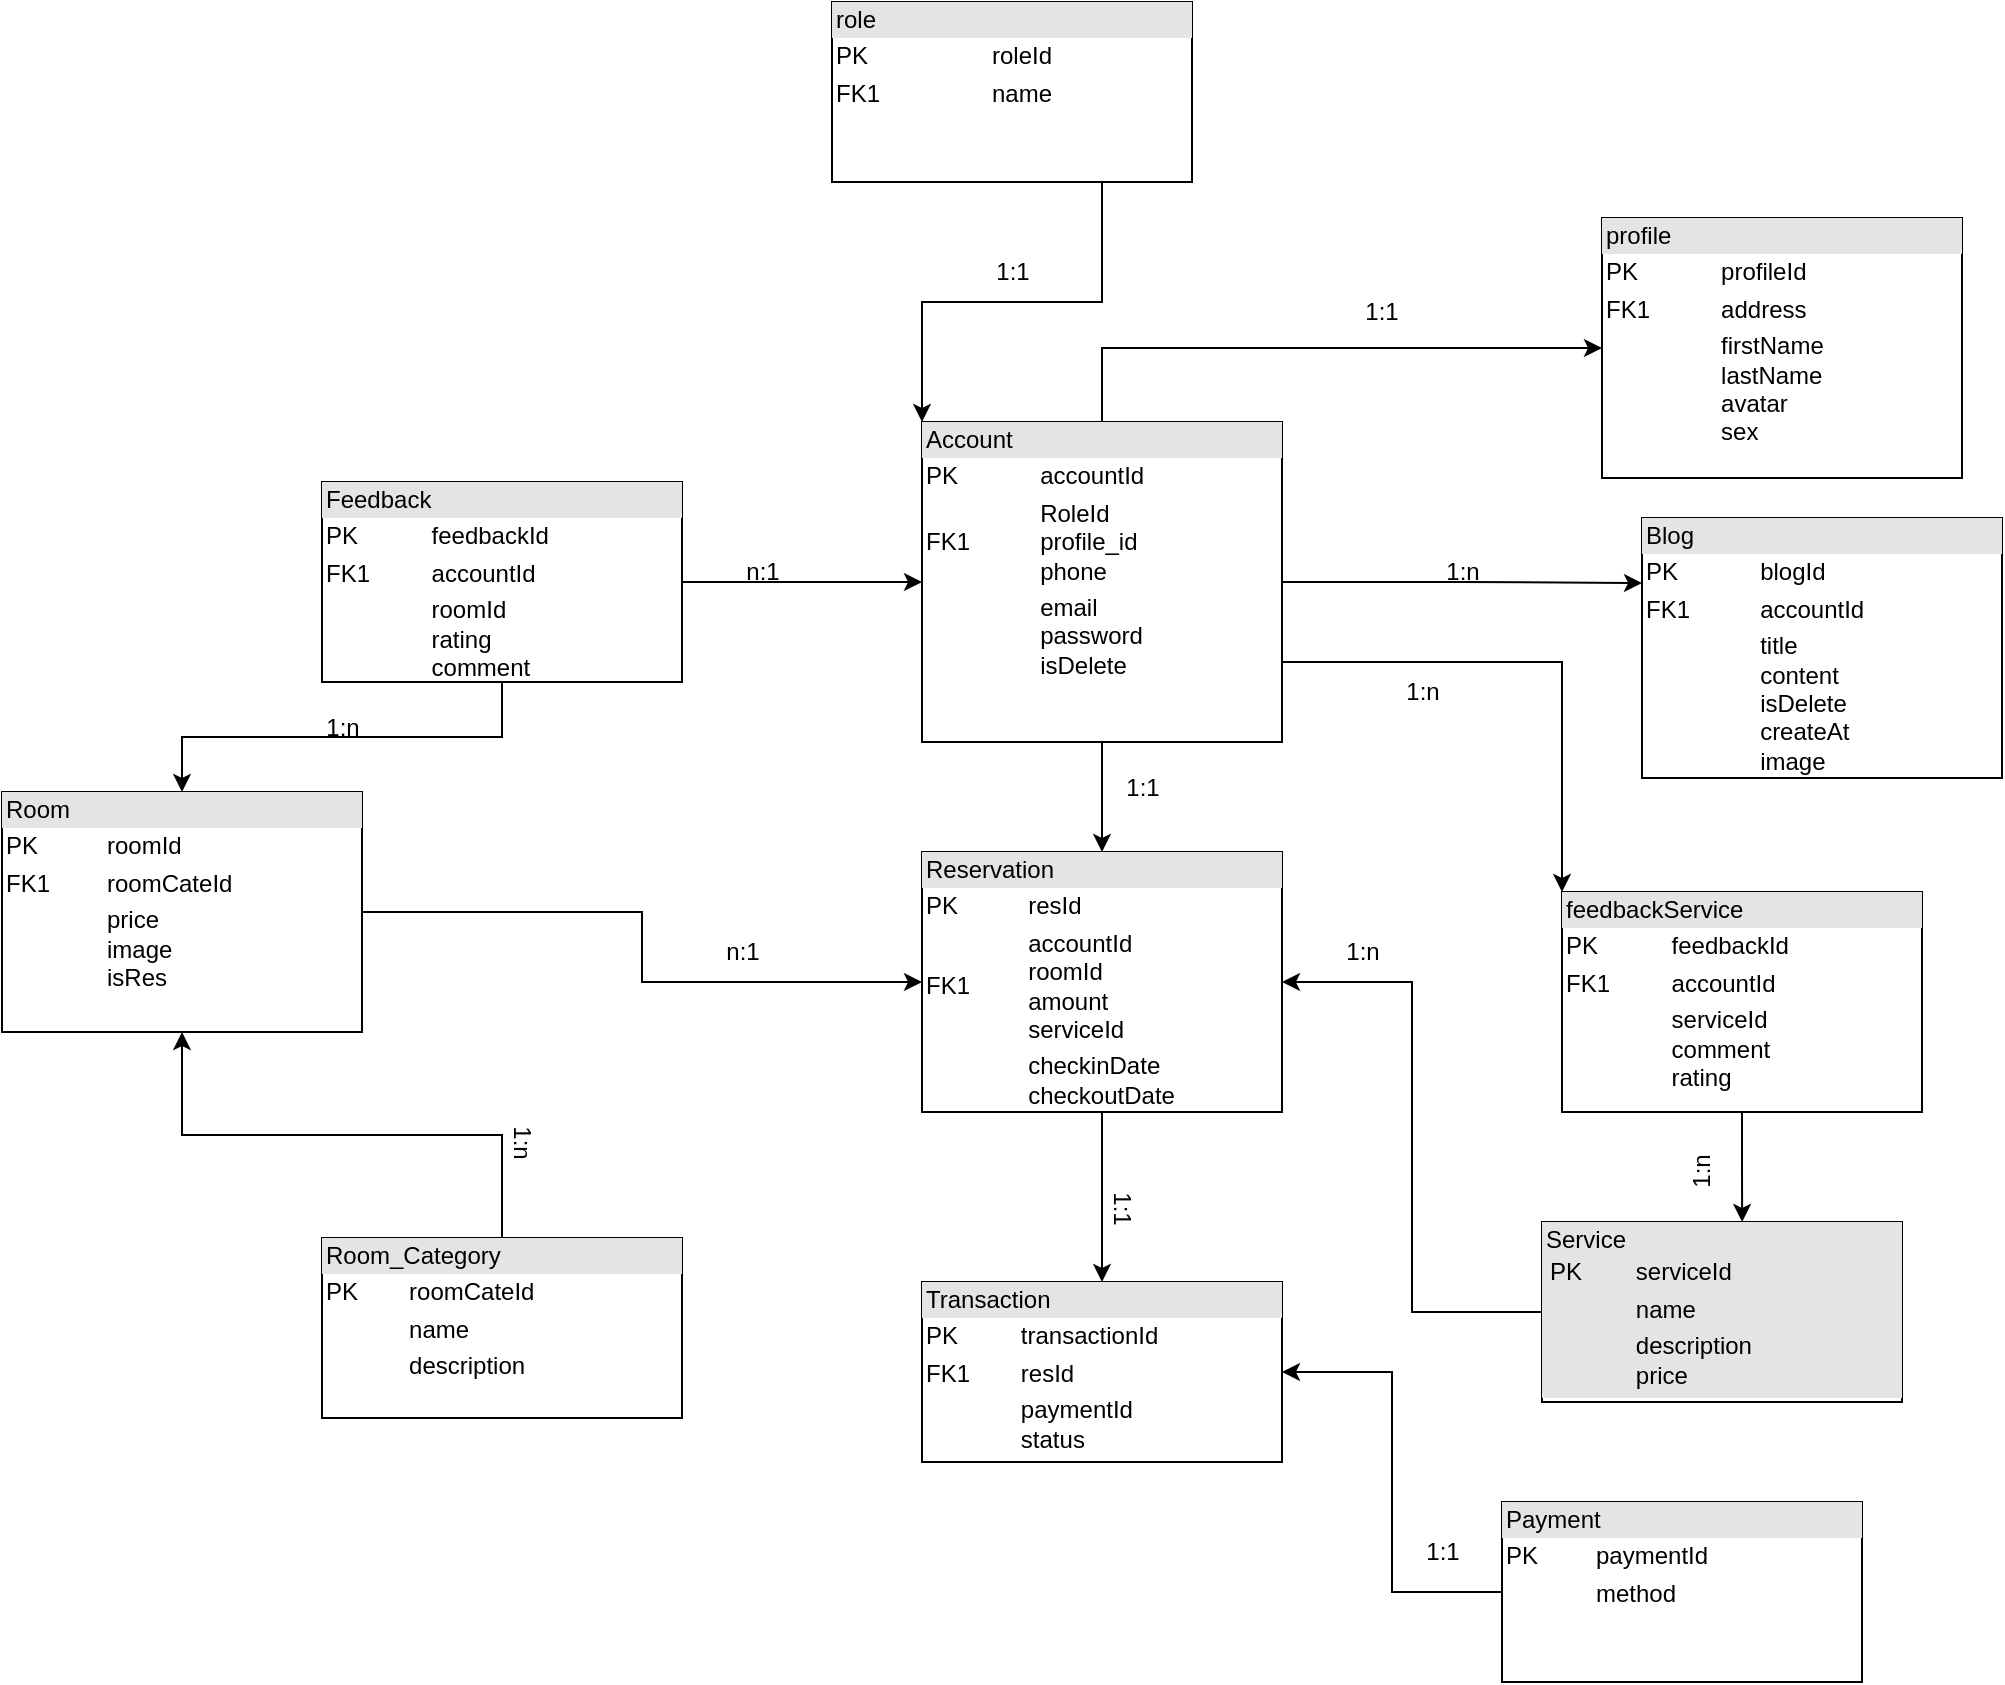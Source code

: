 <mxfile version="21.4.0" type="device">
  <diagram name="Page-1" id="c4acf3e9-155e-7222-9cf6-157b1a14988f">
    <mxGraphModel dx="2350" dy="784" grid="1" gridSize="10" guides="1" tooltips="1" connect="1" arrows="1" fold="1" page="1" pageScale="1" pageWidth="850" pageHeight="1100" background="none" math="0" shadow="0">
      <root>
        <mxCell id="0" />
        <mxCell id="1" parent="0" />
        <mxCell id="cV1qtC-kO3PhUcySRnqA-7" style="edgeStyle=orthogonalEdgeStyle;rounded=0;orthogonalLoop=1;jettySize=auto;html=1;exitX=1;exitY=0.5;exitDx=0;exitDy=0;entryX=0;entryY=0.5;entryDx=0;entryDy=0;" parent="1" source="cV1qtC-kO3PhUcySRnqA-2" target="cV1qtC-kO3PhUcySRnqA-5" edge="1">
          <mxGeometry relative="1" as="geometry" />
        </mxCell>
        <mxCell id="cV1qtC-kO3PhUcySRnqA-2" value="&lt;div style=&quot;box-sizing:border-box;width:100%;background:#e4e4e4;padding:2px;&quot;&gt;Room&lt;/div&gt;&lt;table style=&quot;width:100%;font-size:1em;&quot; cellpadding=&quot;2&quot; cellspacing=&quot;0&quot;&gt;&lt;tbody&gt;&lt;tr&gt;&lt;td&gt;PK&lt;/td&gt;&lt;td&gt;roomId&lt;/td&gt;&lt;/tr&gt;&lt;tr&gt;&lt;td&gt;FK1&lt;/td&gt;&lt;td&gt;roomCateId&lt;/td&gt;&lt;/tr&gt;&lt;tr&gt;&lt;td&gt;&lt;/td&gt;&lt;td&gt;price&lt;br&gt;image&lt;br&gt;isRes&lt;br&gt;&lt;/td&gt;&lt;/tr&gt;&lt;/tbody&gt;&lt;/table&gt;" style="verticalAlign=top;align=left;overflow=fill;html=1;whiteSpace=wrap;" parent="1" vertex="1">
          <mxGeometry x="-170" y="405" width="180" height="120" as="geometry" />
        </mxCell>
        <mxCell id="cV1qtC-kO3PhUcySRnqA-4" style="edgeStyle=orthogonalEdgeStyle;rounded=0;orthogonalLoop=1;jettySize=auto;html=1;exitX=0.5;exitY=0;exitDx=0;exitDy=0;entryX=0.5;entryY=1;entryDx=0;entryDy=0;" parent="1" source="cV1qtC-kO3PhUcySRnqA-3" target="cV1qtC-kO3PhUcySRnqA-2" edge="1">
          <mxGeometry relative="1" as="geometry" />
        </mxCell>
        <mxCell id="cV1qtC-kO3PhUcySRnqA-3" value="&lt;div style=&quot;box-sizing:border-box;width:100%;background:#e4e4e4;padding:2px;&quot;&gt;Room_Category&lt;/div&gt;&lt;table style=&quot;width:100%;font-size:1em;&quot; cellpadding=&quot;2&quot; cellspacing=&quot;0&quot;&gt;&lt;tbody&gt;&lt;tr&gt;&lt;td&gt;PK&lt;/td&gt;&lt;td&gt;roomCateId&lt;/td&gt;&lt;/tr&gt;&lt;tr&gt;&lt;td&gt;&lt;br&gt;&lt;/td&gt;&lt;td&gt;name&lt;/td&gt;&lt;/tr&gt;&lt;tr&gt;&lt;td&gt;&lt;/td&gt;&lt;td&gt;description&lt;/td&gt;&lt;/tr&gt;&lt;/tbody&gt;&lt;/table&gt;" style="verticalAlign=top;align=left;overflow=fill;html=1;whiteSpace=wrap;" parent="1" vertex="1">
          <mxGeometry x="-10" y="628" width="180" height="90" as="geometry" />
        </mxCell>
        <mxCell id="cV1qtC-kO3PhUcySRnqA-8" style="edgeStyle=orthogonalEdgeStyle;rounded=0;orthogonalLoop=1;jettySize=auto;html=1;exitX=0.5;exitY=1;exitDx=0;exitDy=0;" parent="1" source="cV1qtC-kO3PhUcySRnqA-5" target="cV1qtC-kO3PhUcySRnqA-6" edge="1">
          <mxGeometry relative="1" as="geometry" />
        </mxCell>
        <mxCell id="cV1qtC-kO3PhUcySRnqA-5" value="&lt;div style=&quot;box-sizing:border-box;width:100%;background:#e4e4e4;padding:2px;&quot;&gt;Reservation&lt;/div&gt;&lt;table style=&quot;width:100%;font-size:1em;&quot; cellpadding=&quot;2&quot; cellspacing=&quot;0&quot;&gt;&lt;tbody&gt;&lt;tr&gt;&lt;td&gt;PK&lt;/td&gt;&lt;td&gt;resId&lt;/td&gt;&lt;/tr&gt;&lt;tr&gt;&lt;td&gt;FK1&lt;/td&gt;&lt;td&gt;accountId&lt;br&gt;roomId&lt;br&gt;amount&lt;br&gt;serviceId&lt;/td&gt;&lt;/tr&gt;&lt;tr&gt;&lt;td&gt;&lt;span style=&quot;white-space: pre;&quot;&gt;&#x9;&lt;/span&gt;&lt;/td&gt;&lt;td&gt;checkinDate&lt;br&gt;checkoutDate&lt;/td&gt;&lt;/tr&gt;&lt;/tbody&gt;&lt;/table&gt;" style="verticalAlign=top;align=left;overflow=fill;html=1;whiteSpace=wrap;" parent="1" vertex="1">
          <mxGeometry x="290" y="435" width="180" height="130" as="geometry" />
        </mxCell>
        <mxCell id="cV1qtC-kO3PhUcySRnqA-6" value="&lt;div style=&quot;box-sizing:border-box;width:100%;background:#e4e4e4;padding:2px;&quot;&gt;Transaction&lt;/div&gt;&lt;table style=&quot;width:100%;font-size:1em;&quot; cellpadding=&quot;2&quot; cellspacing=&quot;0&quot;&gt;&lt;tbody&gt;&lt;tr&gt;&lt;td&gt;PK&lt;/td&gt;&lt;td&gt;transactionId&lt;/td&gt;&lt;/tr&gt;&lt;tr&gt;&lt;td&gt;FK1&lt;/td&gt;&lt;td&gt;resId&lt;/td&gt;&lt;/tr&gt;&lt;tr&gt;&lt;td&gt;&lt;/td&gt;&lt;td&gt;paymentId&lt;br&gt;status&lt;/td&gt;&lt;/tr&gt;&lt;/tbody&gt;&lt;/table&gt;" style="verticalAlign=top;align=left;overflow=fill;html=1;whiteSpace=wrap;" parent="1" vertex="1">
          <mxGeometry x="290" y="650" width="180" height="90" as="geometry" />
        </mxCell>
        <mxCell id="cV1qtC-kO3PhUcySRnqA-12" style="edgeStyle=orthogonalEdgeStyle;rounded=0;orthogonalLoop=1;jettySize=auto;html=1;exitX=0.5;exitY=1;exitDx=0;exitDy=0;entryX=0.5;entryY=0;entryDx=0;entryDy=0;" parent="1" source="cV1qtC-kO3PhUcySRnqA-11" target="cV1qtC-kO3PhUcySRnqA-5" edge="1">
          <mxGeometry relative="1" as="geometry" />
        </mxCell>
        <mxCell id="cV1qtC-kO3PhUcySRnqA-23" style="edgeStyle=orthogonalEdgeStyle;rounded=0;orthogonalLoop=1;jettySize=auto;html=1;exitX=1;exitY=0.5;exitDx=0;exitDy=0;entryX=0;entryY=0.25;entryDx=0;entryDy=0;" parent="1" source="cV1qtC-kO3PhUcySRnqA-11" target="cV1qtC-kO3PhUcySRnqA-22" edge="1">
          <mxGeometry relative="1" as="geometry">
            <mxPoint x="550" y="199" as="targetPoint" />
          </mxGeometry>
        </mxCell>
        <mxCell id="cV1qtC-kO3PhUcySRnqA-29" style="edgeStyle=orthogonalEdgeStyle;rounded=0;orthogonalLoop=1;jettySize=auto;html=1;exitX=0.5;exitY=0;exitDx=0;exitDy=0;" parent="1" source="cV1qtC-kO3PhUcySRnqA-11" target="cV1qtC-kO3PhUcySRnqA-28" edge="1">
          <mxGeometry relative="1" as="geometry" />
        </mxCell>
        <mxCell id="cV1qtC-kO3PhUcySRnqA-44" style="edgeStyle=orthogonalEdgeStyle;rounded=0;orthogonalLoop=1;jettySize=auto;html=1;exitX=1;exitY=0.75;exitDx=0;exitDy=0;entryX=0;entryY=0;entryDx=0;entryDy=0;" parent="1" source="cV1qtC-kO3PhUcySRnqA-11" target="cV1qtC-kO3PhUcySRnqA-43" edge="1">
          <mxGeometry relative="1" as="geometry" />
        </mxCell>
        <mxCell id="cV1qtC-kO3PhUcySRnqA-11" value="&lt;div style=&quot;box-sizing:border-box;width:100%;background:#e4e4e4;padding:2px;&quot;&gt;Account&lt;/div&gt;&lt;table style=&quot;width:100%;font-size:1em;&quot; cellpadding=&quot;2&quot; cellspacing=&quot;0&quot;&gt;&lt;tbody&gt;&lt;tr&gt;&lt;td&gt;PK&lt;/td&gt;&lt;td&gt;accountId&lt;/td&gt;&lt;/tr&gt;&lt;tr&gt;&lt;td&gt;FK1&lt;/td&gt;&lt;td&gt;RoleId&lt;br&gt;profile_id&lt;br&gt;phone&lt;/td&gt;&lt;/tr&gt;&lt;tr&gt;&lt;td&gt;&lt;/td&gt;&lt;td&gt;email&lt;br&gt;password&lt;br&gt;isDelete&lt;br&gt;&lt;br&gt;&lt;/td&gt;&lt;/tr&gt;&lt;/tbody&gt;&lt;/table&gt;" style="verticalAlign=top;align=left;overflow=fill;html=1;whiteSpace=wrap;" parent="1" vertex="1">
          <mxGeometry x="290" y="220" width="180" height="160" as="geometry" />
        </mxCell>
        <mxCell id="cV1qtC-kO3PhUcySRnqA-14" style="edgeStyle=orthogonalEdgeStyle;rounded=0;orthogonalLoop=1;jettySize=auto;html=1;exitX=0.5;exitY=1;exitDx=0;exitDy=0;entryX=0.5;entryY=0;entryDx=0;entryDy=0;" parent="1" source="cV1qtC-kO3PhUcySRnqA-13" target="cV1qtC-kO3PhUcySRnqA-2" edge="1">
          <mxGeometry relative="1" as="geometry" />
        </mxCell>
        <mxCell id="cV1qtC-kO3PhUcySRnqA-19" style="edgeStyle=orthogonalEdgeStyle;rounded=0;orthogonalLoop=1;jettySize=auto;html=1;exitX=1;exitY=0.5;exitDx=0;exitDy=0;entryX=0;entryY=0.5;entryDx=0;entryDy=0;" parent="1" source="cV1qtC-kO3PhUcySRnqA-13" target="cV1qtC-kO3PhUcySRnqA-11" edge="1">
          <mxGeometry relative="1" as="geometry" />
        </mxCell>
        <mxCell id="cV1qtC-kO3PhUcySRnqA-13" value="&lt;div style=&quot;box-sizing:border-box;width:100%;background:#e4e4e4;padding:2px;&quot;&gt;Feedback&lt;/div&gt;&lt;table style=&quot;width:100%;font-size:1em;&quot; cellpadding=&quot;2&quot; cellspacing=&quot;0&quot;&gt;&lt;tbody&gt;&lt;tr&gt;&lt;td&gt;PK&lt;/td&gt;&lt;td&gt;feedbackId&lt;/td&gt;&lt;/tr&gt;&lt;tr&gt;&lt;td&gt;FK1&lt;/td&gt;&lt;td&gt;accountId&lt;/td&gt;&lt;/tr&gt;&lt;tr&gt;&lt;td&gt;&lt;/td&gt;&lt;td&gt;roomId&lt;br&gt;rating&lt;br&gt;comment&lt;/td&gt;&lt;/tr&gt;&lt;/tbody&gt;&lt;/table&gt;" style="verticalAlign=top;align=left;overflow=fill;html=1;whiteSpace=wrap;" parent="1" vertex="1">
          <mxGeometry x="-10" y="250" width="180" height="100" as="geometry" />
        </mxCell>
        <mxCell id="cV1qtC-kO3PhUcySRnqA-18" style="edgeStyle=orthogonalEdgeStyle;rounded=0;orthogonalLoop=1;jettySize=auto;html=1;exitX=0;exitY=0.5;exitDx=0;exitDy=0;entryX=1;entryY=0.5;entryDx=0;entryDy=0;" parent="1" source="cV1qtC-kO3PhUcySRnqA-17" target="cV1qtC-kO3PhUcySRnqA-6" edge="1">
          <mxGeometry relative="1" as="geometry" />
        </mxCell>
        <mxCell id="cV1qtC-kO3PhUcySRnqA-17" value="&lt;div style=&quot;box-sizing:border-box;width:100%;background:#e4e4e4;padding:2px;&quot;&gt;Payment&lt;/div&gt;&lt;table style=&quot;width:100%;font-size:1em;&quot; cellpadding=&quot;2&quot; cellspacing=&quot;0&quot;&gt;&lt;tbody&gt;&lt;tr&gt;&lt;td&gt;PK&lt;/td&gt;&lt;td&gt;paymentId&lt;/td&gt;&lt;/tr&gt;&lt;tr&gt;&lt;td&gt;&lt;br&gt;&lt;/td&gt;&lt;td&gt;method&lt;/td&gt;&lt;/tr&gt;&lt;tr&gt;&lt;td&gt;&lt;/td&gt;&lt;td&gt;&lt;br&gt;&lt;/td&gt;&lt;/tr&gt;&lt;/tbody&gt;&lt;/table&gt;" style="verticalAlign=top;align=left;overflow=fill;html=1;whiteSpace=wrap;" parent="1" vertex="1">
          <mxGeometry x="580" y="760" width="180" height="90" as="geometry" />
        </mxCell>
        <mxCell id="cV1qtC-kO3PhUcySRnqA-21" style="edgeStyle=orthogonalEdgeStyle;rounded=0;orthogonalLoop=1;jettySize=auto;html=1;exitX=0;exitY=0.5;exitDx=0;exitDy=0;entryX=1;entryY=0.5;entryDx=0;entryDy=0;" parent="1" source="cV1qtC-kO3PhUcySRnqA-20" target="cV1qtC-kO3PhUcySRnqA-5" edge="1">
          <mxGeometry relative="1" as="geometry" />
        </mxCell>
        <mxCell id="cV1qtC-kO3PhUcySRnqA-20" value="&lt;div style=&quot;box-sizing:border-box;width:100%;background:#e4e4e4;padding:2px;&quot;&gt;Service&lt;table style=&quot;background-color: initial; font-size: 1em; width: 100%;&quot; cellpadding=&quot;2&quot; cellspacing=&quot;0&quot;&gt;&lt;tbody&gt;&lt;tr&gt;&lt;td&gt;PK&lt;/td&gt;&lt;td&gt;serviceId&lt;/td&gt;&lt;/tr&gt;&lt;tr&gt;&lt;td&gt;&lt;br&gt;&lt;/td&gt;&lt;td&gt;name&lt;/td&gt;&lt;/tr&gt;&lt;tr&gt;&lt;td&gt;&lt;/td&gt;&lt;td&gt;description&lt;br&gt;price&lt;/td&gt;&lt;/tr&gt;&lt;/tbody&gt;&lt;/table&gt;&lt;/div&gt;" style="verticalAlign=top;align=left;overflow=fill;html=1;whiteSpace=wrap;" parent="1" vertex="1">
          <mxGeometry x="600" y="620" width="180" height="90" as="geometry" />
        </mxCell>
        <mxCell id="cV1qtC-kO3PhUcySRnqA-22" value="&lt;div style=&quot;box-sizing:border-box;width:100%;background:#e4e4e4;padding:2px;&quot;&gt;Blog&lt;/div&gt;&lt;table style=&quot;width:100%;font-size:1em;&quot; cellpadding=&quot;2&quot; cellspacing=&quot;0&quot;&gt;&lt;tbody&gt;&lt;tr&gt;&lt;td&gt;PK&lt;/td&gt;&lt;td&gt;blogId&lt;/td&gt;&lt;/tr&gt;&lt;tr&gt;&lt;td&gt;FK1&lt;/td&gt;&lt;td&gt;accountId&lt;/td&gt;&lt;/tr&gt;&lt;tr&gt;&lt;td&gt;&lt;/td&gt;&lt;td&gt;title&lt;br&gt;content&lt;br&gt;isDelete&lt;br&gt;createAt&lt;br&gt;image&lt;/td&gt;&lt;/tr&gt;&lt;/tbody&gt;&lt;/table&gt;" style="verticalAlign=top;align=left;overflow=fill;html=1;whiteSpace=wrap;" parent="1" vertex="1">
          <mxGeometry x="650" y="268" width="180" height="130" as="geometry" />
        </mxCell>
        <mxCell id="cV1qtC-kO3PhUcySRnqA-27" style="edgeStyle=orthogonalEdgeStyle;rounded=0;orthogonalLoop=1;jettySize=auto;html=1;exitX=0.75;exitY=1;exitDx=0;exitDy=0;entryX=0;entryY=0;entryDx=0;entryDy=0;" parent="1" source="cV1qtC-kO3PhUcySRnqA-24" target="cV1qtC-kO3PhUcySRnqA-11" edge="1">
          <mxGeometry relative="1" as="geometry" />
        </mxCell>
        <mxCell id="cV1qtC-kO3PhUcySRnqA-24" value="&lt;div style=&quot;box-sizing:border-box;width:100%;background:#e4e4e4;padding:2px;&quot;&gt;role&lt;/div&gt;&lt;table style=&quot;width:100%;font-size:1em;&quot; cellpadding=&quot;2&quot; cellspacing=&quot;0&quot;&gt;&lt;tbody&gt;&lt;tr&gt;&lt;td&gt;PK&lt;/td&gt;&lt;td&gt;roleId&lt;/td&gt;&lt;/tr&gt;&lt;tr&gt;&lt;td&gt;FK1&lt;/td&gt;&lt;td&gt;name&lt;/td&gt;&lt;/tr&gt;&lt;tr&gt;&lt;td&gt;&lt;/td&gt;&lt;td&gt;&lt;br&gt;&lt;/td&gt;&lt;/tr&gt;&lt;/tbody&gt;&lt;/table&gt;" style="verticalAlign=top;align=left;overflow=fill;html=1;whiteSpace=wrap;" parent="1" vertex="1">
          <mxGeometry x="245" y="10" width="180" height="90" as="geometry" />
        </mxCell>
        <mxCell id="cV1qtC-kO3PhUcySRnqA-28" value="&lt;div style=&quot;box-sizing:border-box;width:100%;background:#e4e4e4;padding:2px;&quot;&gt;profile&lt;/div&gt;&lt;table style=&quot;width:100%;font-size:1em;&quot; cellpadding=&quot;2&quot; cellspacing=&quot;0&quot;&gt;&lt;tbody&gt;&lt;tr&gt;&lt;td&gt;PK&lt;/td&gt;&lt;td&gt;profileId&lt;/td&gt;&lt;/tr&gt;&lt;tr&gt;&lt;td&gt;FK1&lt;/td&gt;&lt;td&gt;address&lt;/td&gt;&lt;/tr&gt;&lt;tr&gt;&lt;td&gt;&lt;/td&gt;&lt;td&gt;firstName&lt;br&gt;lastName&lt;br&gt;avatar&lt;br&gt;sex&lt;/td&gt;&lt;/tr&gt;&lt;/tbody&gt;&lt;/table&gt;" style="verticalAlign=top;align=left;overflow=fill;html=1;whiteSpace=wrap;" parent="1" vertex="1">
          <mxGeometry x="630" y="118" width="180" height="130" as="geometry" />
        </mxCell>
        <mxCell id="cV1qtC-kO3PhUcySRnqA-31" value="1:1" style="text;html=1;strokeColor=none;fillColor=none;align=center;verticalAlign=middle;whiteSpace=wrap;rounded=0;" parent="1" vertex="1">
          <mxGeometry x="490" y="150" width="60" height="30" as="geometry" />
        </mxCell>
        <mxCell id="cV1qtC-kO3PhUcySRnqA-32" value="1:1" style="text;html=1;align=center;verticalAlign=middle;resizable=0;points=[];autosize=1;strokeColor=none;fillColor=none;" parent="1" vertex="1">
          <mxGeometry x="315" y="130" width="40" height="30" as="geometry" />
        </mxCell>
        <mxCell id="cV1qtC-kO3PhUcySRnqA-33" value="n:1" style="text;html=1;align=center;verticalAlign=middle;resizable=0;points=[];autosize=1;strokeColor=none;fillColor=none;" parent="1" vertex="1">
          <mxGeometry x="190" y="280" width="40" height="30" as="geometry" />
        </mxCell>
        <mxCell id="cV1qtC-kO3PhUcySRnqA-34" value="1:1" style="text;html=1;align=center;verticalAlign=middle;resizable=0;points=[];autosize=1;strokeColor=none;fillColor=none;" parent="1" vertex="1">
          <mxGeometry x="380" y="388" width="40" height="30" as="geometry" />
        </mxCell>
        <mxCell id="cV1qtC-kO3PhUcySRnqA-35" value="n:1" style="text;html=1;align=center;verticalAlign=middle;resizable=0;points=[];autosize=1;strokeColor=none;fillColor=none;" parent="1" vertex="1">
          <mxGeometry x="180" y="470" width="40" height="30" as="geometry" />
        </mxCell>
        <mxCell id="cV1qtC-kO3PhUcySRnqA-36" value="1:n" style="text;html=1;align=center;verticalAlign=middle;resizable=0;points=[];autosize=1;strokeColor=none;fillColor=none;" parent="1" vertex="1">
          <mxGeometry x="490" y="470" width="40" height="30" as="geometry" />
        </mxCell>
        <mxCell id="cV1qtC-kO3PhUcySRnqA-38" value="1:1" style="text;html=1;align=center;verticalAlign=middle;resizable=0;points=[];autosize=1;strokeColor=none;fillColor=none;" parent="1" vertex="1">
          <mxGeometry x="530" y="770" width="40" height="30" as="geometry" />
        </mxCell>
        <mxCell id="cV1qtC-kO3PhUcySRnqA-39" value="1:n" style="text;html=1;align=center;verticalAlign=middle;resizable=0;points=[];autosize=1;strokeColor=none;fillColor=none;rotation=90;" parent="1" vertex="1">
          <mxGeometry x="70" y="565" width="40" height="30" as="geometry" />
        </mxCell>
        <mxCell id="cV1qtC-kO3PhUcySRnqA-40" value="1:1" style="text;html=1;align=center;verticalAlign=middle;resizable=0;points=[];autosize=1;strokeColor=none;fillColor=none;rotation=90;" parent="1" vertex="1">
          <mxGeometry x="370" y="598" width="40" height="30" as="geometry" />
        </mxCell>
        <mxCell id="cV1qtC-kO3PhUcySRnqA-41" value="1:n" style="text;html=1;align=center;verticalAlign=middle;resizable=0;points=[];autosize=1;strokeColor=none;fillColor=none;" parent="1" vertex="1">
          <mxGeometry x="540" y="280" width="40" height="30" as="geometry" />
        </mxCell>
        <mxCell id="cV1qtC-kO3PhUcySRnqA-46" style="edgeStyle=orthogonalEdgeStyle;rounded=0;orthogonalLoop=1;jettySize=auto;html=1;exitX=0.5;exitY=1;exitDx=0;exitDy=0;entryX=0.556;entryY=0;entryDx=0;entryDy=0;entryPerimeter=0;" parent="1" source="cV1qtC-kO3PhUcySRnqA-43" target="cV1qtC-kO3PhUcySRnqA-20" edge="1">
          <mxGeometry relative="1" as="geometry" />
        </mxCell>
        <mxCell id="cV1qtC-kO3PhUcySRnqA-43" value="&lt;div style=&quot;box-sizing:border-box;width:100%;background:#e4e4e4;padding:2px;&quot;&gt;feedbackService&lt;/div&gt;&lt;table style=&quot;width:100%;font-size:1em;&quot; cellpadding=&quot;2&quot; cellspacing=&quot;0&quot;&gt;&lt;tbody&gt;&lt;tr&gt;&lt;td&gt;PK&lt;/td&gt;&lt;td&gt;feedbackId&lt;/td&gt;&lt;/tr&gt;&lt;tr&gt;&lt;td&gt;FK1&lt;/td&gt;&lt;td&gt;accountId&lt;/td&gt;&lt;/tr&gt;&lt;tr&gt;&lt;td&gt;&lt;/td&gt;&lt;td&gt;serviceId&lt;br&gt;comment&lt;br&gt;rating&lt;/td&gt;&lt;/tr&gt;&lt;/tbody&gt;&lt;/table&gt;" style="verticalAlign=top;align=left;overflow=fill;html=1;whiteSpace=wrap;" parent="1" vertex="1">
          <mxGeometry x="610" y="455" width="180" height="110" as="geometry" />
        </mxCell>
        <mxCell id="cV1qtC-kO3PhUcySRnqA-45" value="1:n" style="text;html=1;align=center;verticalAlign=middle;resizable=0;points=[];autosize=1;strokeColor=none;fillColor=none;" parent="1" vertex="1">
          <mxGeometry x="520" y="340" width="40" height="30" as="geometry" />
        </mxCell>
        <mxCell id="cV1qtC-kO3PhUcySRnqA-47" value="1:n" style="text;html=1;align=center;verticalAlign=middle;resizable=0;points=[];autosize=1;strokeColor=none;fillColor=none;rotation=-90;" parent="1" vertex="1">
          <mxGeometry x="660" y="580" width="40" height="30" as="geometry" />
        </mxCell>
        <mxCell id="cV1qtC-kO3PhUcySRnqA-48" value="1:n" style="text;html=1;align=center;verticalAlign=middle;resizable=0;points=[];autosize=1;strokeColor=none;fillColor=none;rotation=0;" parent="1" vertex="1">
          <mxGeometry x="-20" y="358" width="40" height="30" as="geometry" />
        </mxCell>
      </root>
    </mxGraphModel>
  </diagram>
</mxfile>
